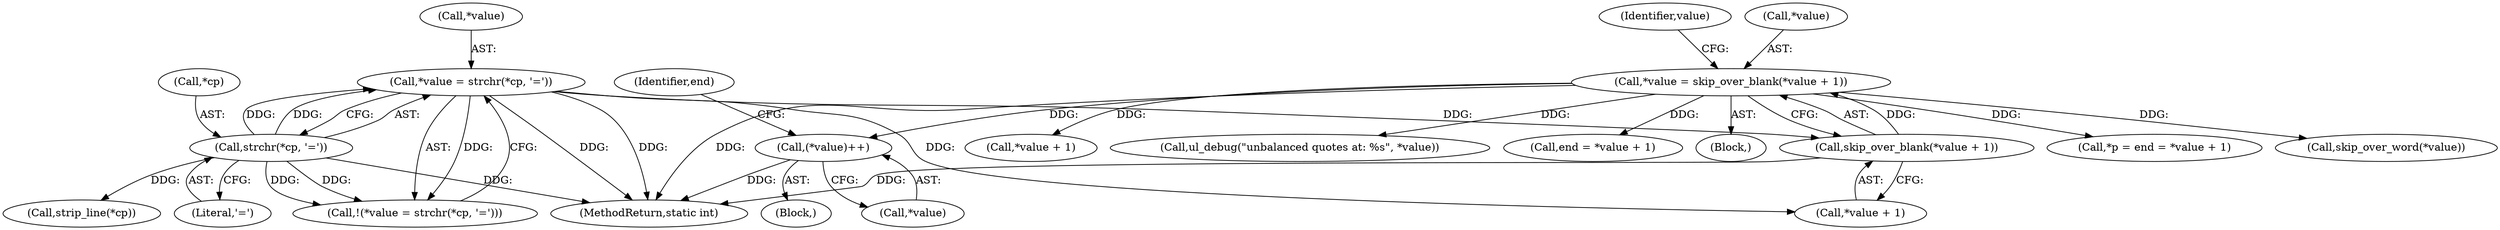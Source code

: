digraph "0_util-linux_89e90ae7b2826110ea28c1c0eb8e7c56c3907bdc@pointer" {
"1000219" [label="(Call,(*value)++)"];
"1000141" [label="(Call,*value = skip_over_blank(*value + 1))"];
"1000144" [label="(Call,skip_over_blank(*value + 1))"];
"1000121" [label="(Call,*value = strchr(*cp, '='))"];
"1000124" [label="(Call,strchr(*cp, '='))"];
"1000219" [label="(Call,(*value)++)"];
"1000142" [label="(Call,*value)"];
"1000253" [label="(MethodReturn,static int)"];
"1000161" [label="(Call,*value + 1)"];
"1000207" [label="(Call,ul_debug(\"unbalanced quotes at: %s\", *value))"];
"1000159" [label="(Call,end = *value + 1)"];
"1000105" [label="(Block,)"];
"1000120" [label="(Call,!(*value = strchr(*cp, '=')))"];
"1000125" [label="(Call,*cp)"];
"1000224" [label="(Identifier,end)"];
"1000157" [label="(Call,*p = end = *value + 1)"];
"1000122" [label="(Call,*value)"];
"1000155" [label="(Block,)"];
"1000144" [label="(Call,skip_over_blank(*value + 1))"];
"1000220" [label="(Call,*value)"];
"1000141" [label="(Call,*value = skip_over_blank(*value + 1))"];
"1000124" [label="(Call,strchr(*cp, '='))"];
"1000138" [label="(Call,strip_line(*cp))"];
"1000127" [label="(Literal,'=')"];
"1000234" [label="(Call,skip_over_word(*value))"];
"1000121" [label="(Call,*value = strchr(*cp, '='))"];
"1000153" [label="(Identifier,value)"];
"1000145" [label="(Call,*value + 1)"];
"1000219" -> "1000155"  [label="AST: "];
"1000219" -> "1000220"  [label="CFG: "];
"1000220" -> "1000219"  [label="AST: "];
"1000224" -> "1000219"  [label="CFG: "];
"1000219" -> "1000253"  [label="DDG: "];
"1000141" -> "1000219"  [label="DDG: "];
"1000141" -> "1000105"  [label="AST: "];
"1000141" -> "1000144"  [label="CFG: "];
"1000142" -> "1000141"  [label="AST: "];
"1000144" -> "1000141"  [label="AST: "];
"1000153" -> "1000141"  [label="CFG: "];
"1000141" -> "1000253"  [label="DDG: "];
"1000144" -> "1000141"  [label="DDG: "];
"1000141" -> "1000157"  [label="DDG: "];
"1000141" -> "1000159"  [label="DDG: "];
"1000141" -> "1000161"  [label="DDG: "];
"1000141" -> "1000207"  [label="DDG: "];
"1000141" -> "1000234"  [label="DDG: "];
"1000144" -> "1000145"  [label="CFG: "];
"1000145" -> "1000144"  [label="AST: "];
"1000144" -> "1000253"  [label="DDG: "];
"1000121" -> "1000144"  [label="DDG: "];
"1000121" -> "1000120"  [label="AST: "];
"1000121" -> "1000124"  [label="CFG: "];
"1000122" -> "1000121"  [label="AST: "];
"1000124" -> "1000121"  [label="AST: "];
"1000120" -> "1000121"  [label="CFG: "];
"1000121" -> "1000253"  [label="DDG: "];
"1000121" -> "1000253"  [label="DDG: "];
"1000121" -> "1000120"  [label="DDG: "];
"1000124" -> "1000121"  [label="DDG: "];
"1000124" -> "1000121"  [label="DDG: "];
"1000121" -> "1000145"  [label="DDG: "];
"1000124" -> "1000127"  [label="CFG: "];
"1000125" -> "1000124"  [label="AST: "];
"1000127" -> "1000124"  [label="AST: "];
"1000124" -> "1000253"  [label="DDG: "];
"1000124" -> "1000120"  [label="DDG: "];
"1000124" -> "1000120"  [label="DDG: "];
"1000124" -> "1000138"  [label="DDG: "];
}
